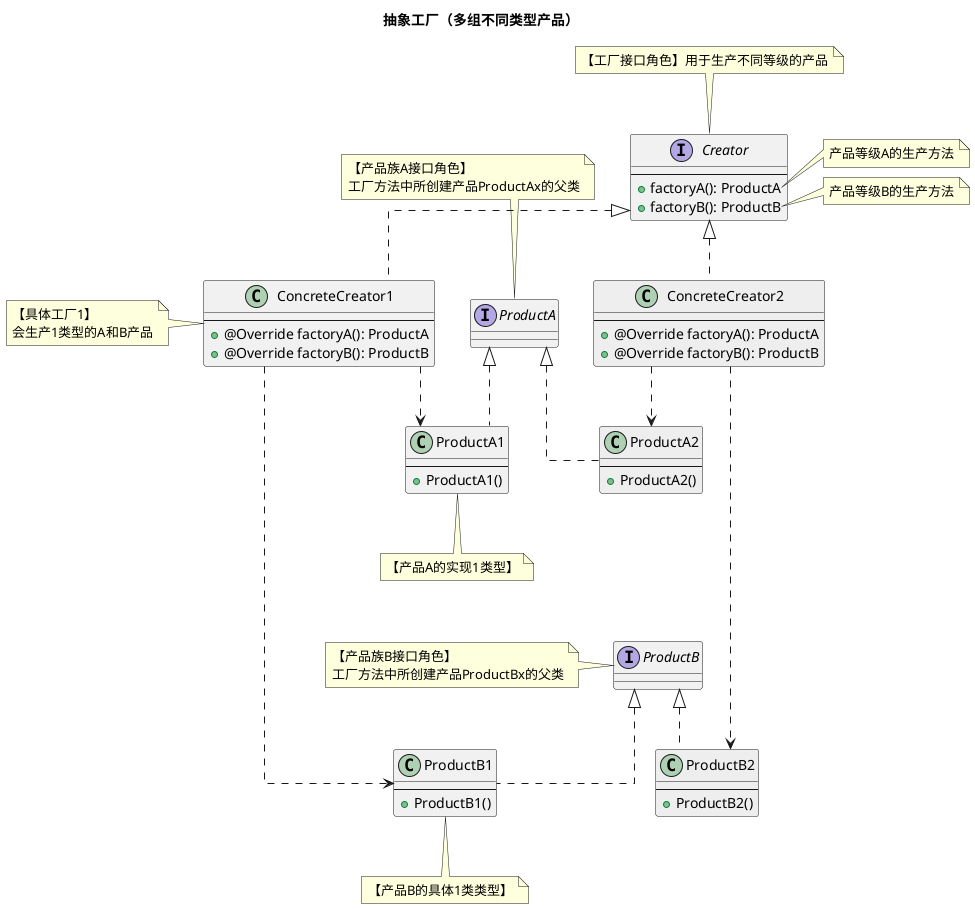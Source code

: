 
@startuml
skinparam linetype ortho

title 抽象工厂（多组不同类型产品）


interface Creator {
    --
    + factoryA(): ProductA
    + factoryB(): ProductB
}
note top of Creator: 【工厂接口角色】用于生产不同等级的产品
note right of Creator::factoryA
    产品等级A的生产方法
end note
note right of Creator::factoryB
    产品等级B的生产方法
end note

class ConcreteCreator1 {
    --
    + @Override factoryA(): ProductA
    + @Override factoryB(): ProductB
}
note left of ConcreteCreator1: 【具体工厂1】\n会生产1类型的A和B产品
Creator <|.. ConcreteCreator1
ConcreteCreator1 ..> ProductA1
ConcreteCreator1 ..> ProductB1

class ConcreteCreator2 #EEE{
    --
    + @Override factoryA(): ProductA
    + @Override factoryB(): ProductB
}
ConcreteCreator1 -right[hidden] ConcreteCreator2
Creator <|.. ConcreteCreator2
ConcreteCreator2 ..> ProductA2
ConcreteCreator2 ..> ProductB2

interface ProductA{
}
note top of ProductA: 【产品族A接口角色】\n工厂方法中所创建产品ProductAx的父类

class ProductA1 {
    --
    + ProductA1()
}
note bottom of ProductA1: 【产品A的实现1类型】
ProductA <|.. ProductA1

class ProductA2 #EEE {
    --
    + ProductA2()
}
ProductA <|.. ProductA2


interface ProductB{
}
note left of ProductB: 【产品族B接口角色】\n工厂方法中所创建产品ProductBx的父类
ProductA2 ---[hidden] ProductB

class ProductB1 {
    --
    + ProductB1()
}
note bottom of ProductB1: 【产品B的具体1类类型】
ProductB <|.. ProductB1

class ProductB2 #EEE {
    --
    + ProductB2()
}
ProductB <|.. ProductB2

@enduml